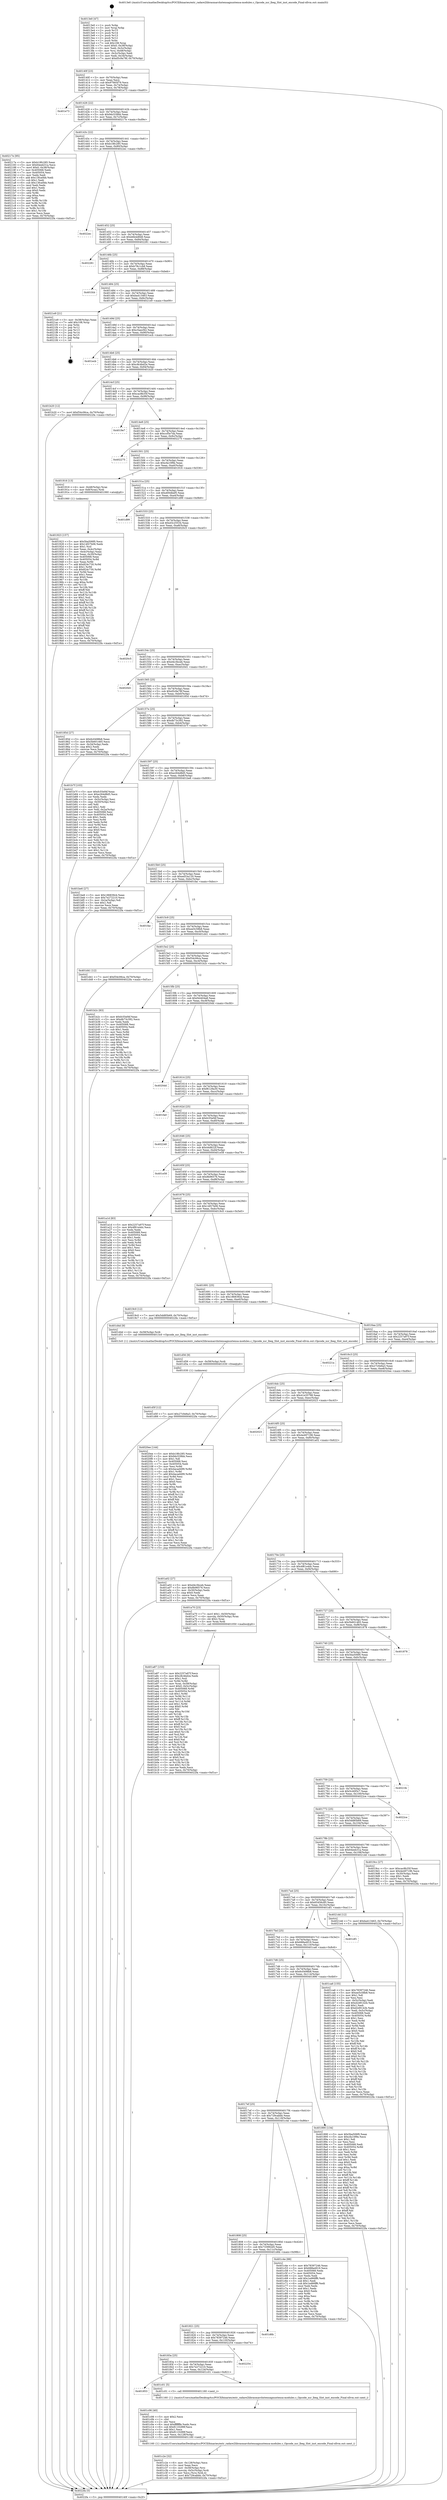 digraph "0x4013e0" {
  label = "0x4013e0 (/mnt/c/Users/mathe/Desktop/tcc/POCII/binaries/extr_radare2librasmarchxtensagnuxtensa-modules.c_Opcode_xsr_lbeg_Slot_inst_encode_Final-ollvm.out::main(0))"
  labelloc = "t"
  node[shape=record]

  Entry [label="",width=0.3,height=0.3,shape=circle,fillcolor=black,style=filled]
  "0x40140f" [label="{
     0x40140f [23]\l
     | [instrs]\l
     &nbsp;&nbsp;0x40140f \<+3\>: mov -0x70(%rbp),%eax\l
     &nbsp;&nbsp;0x401412 \<+2\>: mov %eax,%ecx\l
     &nbsp;&nbsp;0x401414 \<+6\>: sub $0x97665f79,%ecx\l
     &nbsp;&nbsp;0x40141a \<+3\>: mov %eax,-0x74(%rbp)\l
     &nbsp;&nbsp;0x40141d \<+3\>: mov %ecx,-0x78(%rbp)\l
     &nbsp;&nbsp;0x401420 \<+6\>: je 0000000000401e73 \<main+0xa93\>\l
  }"]
  "0x401e73" [label="{
     0x401e73\l
  }", style=dashed]
  "0x401426" [label="{
     0x401426 [22]\l
     | [instrs]\l
     &nbsp;&nbsp;0x401426 \<+5\>: jmp 000000000040142b \<main+0x4b\>\l
     &nbsp;&nbsp;0x40142b \<+3\>: mov -0x74(%rbp),%eax\l
     &nbsp;&nbsp;0x40142e \<+5\>: sub $0x9dc539bb,%eax\l
     &nbsp;&nbsp;0x401433 \<+3\>: mov %eax,-0x7c(%rbp)\l
     &nbsp;&nbsp;0x401436 \<+6\>: je 000000000040217e \<main+0xd9e\>\l
  }"]
  Exit [label="",width=0.3,height=0.3,shape=circle,fillcolor=black,style=filled,peripheries=2]
  "0x40217e" [label="{
     0x40217e [95]\l
     | [instrs]\l
     &nbsp;&nbsp;0x40217e \<+5\>: mov $0xb18fc285,%eax\l
     &nbsp;&nbsp;0x402183 \<+5\>: mov $0x64eeb31a,%ecx\l
     &nbsp;&nbsp;0x402188 \<+7\>: movl $0x0,-0x38(%rbp)\l
     &nbsp;&nbsp;0x40218f \<+7\>: mov 0x405068,%edx\l
     &nbsp;&nbsp;0x402196 \<+7\>: mov 0x405054,%esi\l
     &nbsp;&nbsp;0x40219d \<+2\>: mov %edx,%edi\l
     &nbsp;&nbsp;0x40219f \<+6\>: add $0x13fca0bb,%edi\l
     &nbsp;&nbsp;0x4021a5 \<+3\>: sub $0x1,%edi\l
     &nbsp;&nbsp;0x4021a8 \<+6\>: sub $0x13fca0bb,%edi\l
     &nbsp;&nbsp;0x4021ae \<+3\>: imul %edi,%edx\l
     &nbsp;&nbsp;0x4021b1 \<+3\>: and $0x1,%edx\l
     &nbsp;&nbsp;0x4021b4 \<+3\>: cmp $0x0,%edx\l
     &nbsp;&nbsp;0x4021b7 \<+4\>: sete %r8b\l
     &nbsp;&nbsp;0x4021bb \<+3\>: cmp $0xa,%esi\l
     &nbsp;&nbsp;0x4021be \<+4\>: setl %r9b\l
     &nbsp;&nbsp;0x4021c2 \<+3\>: mov %r8b,%r10b\l
     &nbsp;&nbsp;0x4021c5 \<+3\>: and %r9b,%r10b\l
     &nbsp;&nbsp;0x4021c8 \<+3\>: xor %r9b,%r8b\l
     &nbsp;&nbsp;0x4021cb \<+3\>: or %r8b,%r10b\l
     &nbsp;&nbsp;0x4021ce \<+4\>: test $0x1,%r10b\l
     &nbsp;&nbsp;0x4021d2 \<+3\>: cmovne %ecx,%eax\l
     &nbsp;&nbsp;0x4021d5 \<+3\>: mov %eax,-0x70(%rbp)\l
     &nbsp;&nbsp;0x4021d8 \<+5\>: jmp 00000000004022fa \<main+0xf1a\>\l
  }"]
  "0x40143c" [label="{
     0x40143c [22]\l
     | [instrs]\l
     &nbsp;&nbsp;0x40143c \<+5\>: jmp 0000000000401441 \<main+0x61\>\l
     &nbsp;&nbsp;0x401441 \<+3\>: mov -0x74(%rbp),%eax\l
     &nbsp;&nbsp;0x401444 \<+5\>: sub $0xb18fc285,%eax\l
     &nbsp;&nbsp;0x401449 \<+3\>: mov %eax,-0x80(%rbp)\l
     &nbsp;&nbsp;0x40144c \<+6\>: je 00000000004022ec \<main+0xf0c\>\l
  }"]
  "0x401d5f" [label="{
     0x401d5f [12]\l
     | [instrs]\l
     &nbsp;&nbsp;0x401d5f \<+7\>: movl $0x27c0e6a3,-0x70(%rbp)\l
     &nbsp;&nbsp;0x401d66 \<+5\>: jmp 00000000004022fa \<main+0xf1a\>\l
  }"]
  "0x4022ec" [label="{
     0x4022ec\l
  }", style=dashed]
  "0x401452" [label="{
     0x401452 [25]\l
     | [instrs]\l
     &nbsp;&nbsp;0x401452 \<+5\>: jmp 0000000000401457 \<main+0x77\>\l
     &nbsp;&nbsp;0x401457 \<+3\>: mov -0x74(%rbp),%eax\l
     &nbsp;&nbsp;0x40145a \<+5\>: sub $0xb6b4d848,%eax\l
     &nbsp;&nbsp;0x40145f \<+6\>: mov %eax,-0x84(%rbp)\l
     &nbsp;&nbsp;0x401465 \<+6\>: je 0000000000402281 \<main+0xea1\>\l
  }"]
  "0x401d56" [label="{
     0x401d56 [9]\l
     | [instrs]\l
     &nbsp;&nbsp;0x401d56 \<+4\>: mov -0x58(%rbp),%rdi\l
     &nbsp;&nbsp;0x401d5a \<+5\>: call 0000000000401030 \<free@plt\>\l
     | [calls]\l
     &nbsp;&nbsp;0x401030 \{1\} (unknown)\l
  }"]
  "0x402281" [label="{
     0x402281\l
  }", style=dashed]
  "0x40146b" [label="{
     0x40146b [25]\l
     | [instrs]\l
     &nbsp;&nbsp;0x40146b \<+5\>: jmp 0000000000401470 \<main+0x90\>\l
     &nbsp;&nbsp;0x401470 \<+3\>: mov -0x74(%rbp),%eax\l
     &nbsp;&nbsp;0x401473 \<+5\>: sub $0xb78c1cb8,%eax\l
     &nbsp;&nbsp;0x401478 \<+6\>: mov %eax,-0x88(%rbp)\l
     &nbsp;&nbsp;0x40147e \<+6\>: je 0000000000401fcb \<main+0xbeb\>\l
  }"]
  "0x401c2e" [label="{
     0x401c2e [32]\l
     | [instrs]\l
     &nbsp;&nbsp;0x401c2e \<+6\>: mov -0x128(%rbp),%ecx\l
     &nbsp;&nbsp;0x401c34 \<+3\>: imul %eax,%ecx\l
     &nbsp;&nbsp;0x401c37 \<+4\>: mov -0x58(%rbp),%rsi\l
     &nbsp;&nbsp;0x401c3b \<+4\>: movslq -0x5c(%rbp),%rdi\l
     &nbsp;&nbsp;0x401c3f \<+3\>: mov %ecx,(%rsi,%rdi,4)\l
     &nbsp;&nbsp;0x401c42 \<+7\>: movl $0x729cabbb,-0x70(%rbp)\l
     &nbsp;&nbsp;0x401c49 \<+5\>: jmp 00000000004022fa \<main+0xf1a\>\l
  }"]
  "0x401fcb" [label="{
     0x401fcb\l
  }", style=dashed]
  "0x401484" [label="{
     0x401484 [25]\l
     | [instrs]\l
     &nbsp;&nbsp;0x401484 \<+5\>: jmp 0000000000401489 \<main+0xa9\>\l
     &nbsp;&nbsp;0x401489 \<+3\>: mov -0x74(%rbp),%eax\l
     &nbsp;&nbsp;0x40148c \<+5\>: sub $0xba413463,%eax\l
     &nbsp;&nbsp;0x401491 \<+6\>: mov %eax,-0x8c(%rbp)\l
     &nbsp;&nbsp;0x401497 \<+6\>: je 00000000004021e9 \<main+0xe09\>\l
  }"]
  "0x401c06" [label="{
     0x401c06 [40]\l
     | [instrs]\l
     &nbsp;&nbsp;0x401c06 \<+5\>: mov $0x2,%ecx\l
     &nbsp;&nbsp;0x401c0b \<+1\>: cltd\l
     &nbsp;&nbsp;0x401c0c \<+2\>: idiv %ecx\l
     &nbsp;&nbsp;0x401c0e \<+6\>: imul $0xfffffffe,%edx,%ecx\l
     &nbsp;&nbsp;0x401c14 \<+6\>: sub $0x8110289f,%ecx\l
     &nbsp;&nbsp;0x401c1a \<+3\>: add $0x1,%ecx\l
     &nbsp;&nbsp;0x401c1d \<+6\>: add $0x8110289f,%ecx\l
     &nbsp;&nbsp;0x401c23 \<+6\>: mov %ecx,-0x128(%rbp)\l
     &nbsp;&nbsp;0x401c29 \<+5\>: call 0000000000401160 \<next_i\>\l
     | [calls]\l
     &nbsp;&nbsp;0x401160 \{1\} (/mnt/c/Users/mathe/Desktop/tcc/POCII/binaries/extr_radare2librasmarchxtensagnuxtensa-modules.c_Opcode_xsr_lbeg_Slot_inst_encode_Final-ollvm.out::next_i)\l
  }"]
  "0x4021e9" [label="{
     0x4021e9 [21]\l
     | [instrs]\l
     &nbsp;&nbsp;0x4021e9 \<+3\>: mov -0x38(%rbp),%eax\l
     &nbsp;&nbsp;0x4021ec \<+7\>: add $0x108,%rsp\l
     &nbsp;&nbsp;0x4021f3 \<+1\>: pop %rbx\l
     &nbsp;&nbsp;0x4021f4 \<+2\>: pop %r12\l
     &nbsp;&nbsp;0x4021f6 \<+2\>: pop %r13\l
     &nbsp;&nbsp;0x4021f8 \<+2\>: pop %r14\l
     &nbsp;&nbsp;0x4021fa \<+2\>: pop %r15\l
     &nbsp;&nbsp;0x4021fc \<+1\>: pop %rbp\l
     &nbsp;&nbsp;0x4021fd \<+1\>: ret\l
  }"]
  "0x40149d" [label="{
     0x40149d [25]\l
     | [instrs]\l
     &nbsp;&nbsp;0x40149d \<+5\>: jmp 00000000004014a2 \<main+0xc2\>\l
     &nbsp;&nbsp;0x4014a2 \<+3\>: mov -0x74(%rbp),%eax\l
     &nbsp;&nbsp;0x4014a5 \<+5\>: sub $0xc5aecf42,%eax\l
     &nbsp;&nbsp;0x4014aa \<+6\>: mov %eax,-0x90(%rbp)\l
     &nbsp;&nbsp;0x4014b0 \<+6\>: je 0000000000401ecb \<main+0xaeb\>\l
  }"]
  "0x401853" [label="{
     0x401853\l
  }", style=dashed]
  "0x401ecb" [label="{
     0x401ecb\l
  }", style=dashed]
  "0x4014b6" [label="{
     0x4014b6 [25]\l
     | [instrs]\l
     &nbsp;&nbsp;0x4014b6 \<+5\>: jmp 00000000004014bb \<main+0xdb\>\l
     &nbsp;&nbsp;0x4014bb \<+3\>: mov -0x74(%rbp),%eax\l
     &nbsp;&nbsp;0x4014be \<+5\>: sub $0xc8c4bd2e,%eax\l
     &nbsp;&nbsp;0x4014c3 \<+6\>: mov %eax,-0x94(%rbp)\l
     &nbsp;&nbsp;0x4014c9 \<+6\>: je 0000000000401b20 \<main+0x740\>\l
  }"]
  "0x401c01" [label="{
     0x401c01 [5]\l
     | [instrs]\l
     &nbsp;&nbsp;0x401c01 \<+5\>: call 0000000000401160 \<next_i\>\l
     | [calls]\l
     &nbsp;&nbsp;0x401160 \{1\} (/mnt/c/Users/mathe/Desktop/tcc/POCII/binaries/extr_radare2librasmarchxtensagnuxtensa-modules.c_Opcode_xsr_lbeg_Slot_inst_encode_Final-ollvm.out::next_i)\l
  }"]
  "0x401b20" [label="{
     0x401b20 [12]\l
     | [instrs]\l
     &nbsp;&nbsp;0x401b20 \<+7\>: movl $0xf34c06ca,-0x70(%rbp)\l
     &nbsp;&nbsp;0x401b27 \<+5\>: jmp 00000000004022fa \<main+0xf1a\>\l
  }"]
  "0x4014cf" [label="{
     0x4014cf [25]\l
     | [instrs]\l
     &nbsp;&nbsp;0x4014cf \<+5\>: jmp 00000000004014d4 \<main+0xf4\>\l
     &nbsp;&nbsp;0x4014d4 \<+3\>: mov -0x74(%rbp),%eax\l
     &nbsp;&nbsp;0x4014d7 \<+5\>: sub $0xcac8b35f,%eax\l
     &nbsp;&nbsp;0x4014dc \<+6\>: mov %eax,-0x98(%rbp)\l
     &nbsp;&nbsp;0x4014e2 \<+6\>: je 00000000004019e7 \<main+0x607\>\l
  }"]
  "0x40183a" [label="{
     0x40183a [25]\l
     | [instrs]\l
     &nbsp;&nbsp;0x40183a \<+5\>: jmp 000000000040183f \<main+0x45f\>\l
     &nbsp;&nbsp;0x40183f \<+3\>: mov -0x74(%rbp),%eax\l
     &nbsp;&nbsp;0x401842 \<+5\>: sub $0x7e272210,%eax\l
     &nbsp;&nbsp;0x401847 \<+6\>: mov %eax,-0x124(%rbp)\l
     &nbsp;&nbsp;0x40184d \<+6\>: je 0000000000401c01 \<main+0x821\>\l
  }"]
  "0x4019e7" [label="{
     0x4019e7\l
  }", style=dashed]
  "0x4014e8" [label="{
     0x4014e8 [25]\l
     | [instrs]\l
     &nbsp;&nbsp;0x4014e8 \<+5\>: jmp 00000000004014ed \<main+0x10d\>\l
     &nbsp;&nbsp;0x4014ed \<+3\>: mov -0x74(%rbp),%eax\l
     &nbsp;&nbsp;0x4014f0 \<+5\>: sub $0xccf5e7da,%eax\l
     &nbsp;&nbsp;0x4014f5 \<+6\>: mov %eax,-0x9c(%rbp)\l
     &nbsp;&nbsp;0x4014fb \<+6\>: je 0000000000402275 \<main+0xe95\>\l
  }"]
  "0x402254" [label="{
     0x402254\l
  }", style=dashed]
  "0x402275" [label="{
     0x402275\l
  }", style=dashed]
  "0x401501" [label="{
     0x401501 [25]\l
     | [instrs]\l
     &nbsp;&nbsp;0x401501 \<+5\>: jmp 0000000000401506 \<main+0x126\>\l
     &nbsp;&nbsp;0x401506 \<+3\>: mov -0x74(%rbp),%eax\l
     &nbsp;&nbsp;0x401509 \<+5\>: sub $0xcfa10f9e,%eax\l
     &nbsp;&nbsp;0x40150e \<+6\>: mov %eax,-0xa0(%rbp)\l
     &nbsp;&nbsp;0x401514 \<+6\>: je 0000000000401916 \<main+0x536\>\l
  }"]
  "0x401821" [label="{
     0x401821 [25]\l
     | [instrs]\l
     &nbsp;&nbsp;0x401821 \<+5\>: jmp 0000000000401826 \<main+0x446\>\l
     &nbsp;&nbsp;0x401826 \<+3\>: mov -0x74(%rbp),%eax\l
     &nbsp;&nbsp;0x401829 \<+5\>: sub $0x78397246,%eax\l
     &nbsp;&nbsp;0x40182e \<+6\>: mov %eax,-0x120(%rbp)\l
     &nbsp;&nbsp;0x401834 \<+6\>: je 0000000000402254 \<main+0xe74\>\l
  }"]
  "0x401916" [label="{
     0x401916 [13]\l
     | [instrs]\l
     &nbsp;&nbsp;0x401916 \<+4\>: mov -0x48(%rbp),%rax\l
     &nbsp;&nbsp;0x40191a \<+4\>: mov 0x8(%rax),%rdi\l
     &nbsp;&nbsp;0x40191e \<+5\>: call 0000000000401060 \<atoi@plt\>\l
     | [calls]\l
     &nbsp;&nbsp;0x401060 \{1\} (unknown)\l
  }"]
  "0x40151a" [label="{
     0x40151a [25]\l
     | [instrs]\l
     &nbsp;&nbsp;0x40151a \<+5\>: jmp 000000000040151f \<main+0x13f\>\l
     &nbsp;&nbsp;0x40151f \<+3\>: mov -0x74(%rbp),%eax\l
     &nbsp;&nbsp;0x401522 \<+5\>: sub $0xd00dbef5,%eax\l
     &nbsp;&nbsp;0x401527 \<+6\>: mov %eax,-0xa4(%rbp)\l
     &nbsp;&nbsp;0x40152d \<+6\>: je 0000000000401d99 \<main+0x9b9\>\l
  }"]
  "0x401d6b" [label="{
     0x401d6b\l
  }", style=dashed]
  "0x401d99" [label="{
     0x401d99\l
  }", style=dashed]
  "0x401533" [label="{
     0x401533 [25]\l
     | [instrs]\l
     &nbsp;&nbsp;0x401533 \<+5\>: jmp 0000000000401538 \<main+0x158\>\l
     &nbsp;&nbsp;0x401538 \<+3\>: mov -0x74(%rbp),%eax\l
     &nbsp;&nbsp;0x40153b \<+5\>: sub $0xd3c25534,%eax\l
     &nbsp;&nbsp;0x401540 \<+6\>: mov %eax,-0xa8(%rbp)\l
     &nbsp;&nbsp;0x401546 \<+6\>: je 00000000004020c5 \<main+0xce5\>\l
  }"]
  "0x401808" [label="{
     0x401808 [25]\l
     | [instrs]\l
     &nbsp;&nbsp;0x401808 \<+5\>: jmp 000000000040180d \<main+0x42d\>\l
     &nbsp;&nbsp;0x40180d \<+3\>: mov -0x74(%rbp),%eax\l
     &nbsp;&nbsp;0x401810 \<+5\>: sub $0x733992d5,%eax\l
     &nbsp;&nbsp;0x401815 \<+6\>: mov %eax,-0x11c(%rbp)\l
     &nbsp;&nbsp;0x40181b \<+6\>: je 0000000000401d6b \<main+0x98b\>\l
  }"]
  "0x4020c5" [label="{
     0x4020c5\l
  }", style=dashed]
  "0x40154c" [label="{
     0x40154c [25]\l
     | [instrs]\l
     &nbsp;&nbsp;0x40154c \<+5\>: jmp 0000000000401551 \<main+0x171\>\l
     &nbsp;&nbsp;0x401551 \<+3\>: mov -0x74(%rbp),%eax\l
     &nbsp;&nbsp;0x401554 \<+5\>: sub $0xd4c3bceb,%eax\l
     &nbsp;&nbsp;0x401559 \<+6\>: mov %eax,-0xac(%rbp)\l
     &nbsp;&nbsp;0x40155f \<+6\>: je 00000000004020d1 \<main+0xcf1\>\l
  }"]
  "0x401c4e" [label="{
     0x401c4e [88]\l
     | [instrs]\l
     &nbsp;&nbsp;0x401c4e \<+5\>: mov $0x78397246,%eax\l
     &nbsp;&nbsp;0x401c53 \<+5\>: mov $0x688a4919,%ecx\l
     &nbsp;&nbsp;0x401c58 \<+7\>: mov 0x405068,%edx\l
     &nbsp;&nbsp;0x401c5f \<+7\>: mov 0x405054,%esi\l
     &nbsp;&nbsp;0x401c66 \<+2\>: mov %edx,%edi\l
     &nbsp;&nbsp;0x401c68 \<+6\>: add $0x1ed66ff6,%edi\l
     &nbsp;&nbsp;0x401c6e \<+3\>: sub $0x1,%edi\l
     &nbsp;&nbsp;0x401c71 \<+6\>: sub $0x1ed66ff6,%edi\l
     &nbsp;&nbsp;0x401c77 \<+3\>: imul %edi,%edx\l
     &nbsp;&nbsp;0x401c7a \<+3\>: and $0x1,%edx\l
     &nbsp;&nbsp;0x401c7d \<+3\>: cmp $0x0,%edx\l
     &nbsp;&nbsp;0x401c80 \<+4\>: sete %r8b\l
     &nbsp;&nbsp;0x401c84 \<+3\>: cmp $0xa,%esi\l
     &nbsp;&nbsp;0x401c87 \<+4\>: setl %r9b\l
     &nbsp;&nbsp;0x401c8b \<+3\>: mov %r8b,%r10b\l
     &nbsp;&nbsp;0x401c8e \<+3\>: and %r9b,%r10b\l
     &nbsp;&nbsp;0x401c91 \<+3\>: xor %r9b,%r8b\l
     &nbsp;&nbsp;0x401c94 \<+3\>: or %r8b,%r10b\l
     &nbsp;&nbsp;0x401c97 \<+4\>: test $0x1,%r10b\l
     &nbsp;&nbsp;0x401c9b \<+3\>: cmovne %ecx,%eax\l
     &nbsp;&nbsp;0x401c9e \<+3\>: mov %eax,-0x70(%rbp)\l
     &nbsp;&nbsp;0x401ca1 \<+5\>: jmp 00000000004022fa \<main+0xf1a\>\l
  }"]
  "0x4020d1" [label="{
     0x4020d1\l
  }", style=dashed]
  "0x401565" [label="{
     0x401565 [25]\l
     | [instrs]\l
     &nbsp;&nbsp;0x401565 \<+5\>: jmp 000000000040156a \<main+0x18a\>\l
     &nbsp;&nbsp;0x40156a \<+3\>: mov -0x74(%rbp),%eax\l
     &nbsp;&nbsp;0x40156d \<+5\>: sub $0xd5c9a78f,%eax\l
     &nbsp;&nbsp;0x401572 \<+6\>: mov %eax,-0xb0(%rbp)\l
     &nbsp;&nbsp;0x401578 \<+6\>: je 000000000040185d \<main+0x47d\>\l
  }"]
  "0x401a87" [label="{
     0x401a87 [153]\l
     | [instrs]\l
     &nbsp;&nbsp;0x401a87 \<+5\>: mov $0x2257a97f,%ecx\l
     &nbsp;&nbsp;0x401a8c \<+5\>: mov $0xc8c4bd2e,%edx\l
     &nbsp;&nbsp;0x401a91 \<+3\>: mov $0x1,%sil\l
     &nbsp;&nbsp;0x401a94 \<+3\>: xor %r8d,%r8d\l
     &nbsp;&nbsp;0x401a97 \<+4\>: mov %rax,-0x58(%rbp)\l
     &nbsp;&nbsp;0x401a9b \<+7\>: movl $0x0,-0x5c(%rbp)\l
     &nbsp;&nbsp;0x401aa2 \<+8\>: mov 0x405068,%r9d\l
     &nbsp;&nbsp;0x401aaa \<+8\>: mov 0x405054,%r10d\l
     &nbsp;&nbsp;0x401ab2 \<+4\>: sub $0x1,%r8d\l
     &nbsp;&nbsp;0x401ab6 \<+3\>: mov %r9d,%r11d\l
     &nbsp;&nbsp;0x401ab9 \<+3\>: add %r8d,%r11d\l
     &nbsp;&nbsp;0x401abc \<+4\>: imul %r11d,%r9d\l
     &nbsp;&nbsp;0x401ac0 \<+4\>: and $0x1,%r9d\l
     &nbsp;&nbsp;0x401ac4 \<+4\>: cmp $0x0,%r9d\l
     &nbsp;&nbsp;0x401ac8 \<+3\>: sete %bl\l
     &nbsp;&nbsp;0x401acb \<+4\>: cmp $0xa,%r10d\l
     &nbsp;&nbsp;0x401acf \<+4\>: setl %r14b\l
     &nbsp;&nbsp;0x401ad3 \<+3\>: mov %bl,%r15b\l
     &nbsp;&nbsp;0x401ad6 \<+4\>: xor $0xff,%r15b\l
     &nbsp;&nbsp;0x401ada \<+3\>: mov %r14b,%r12b\l
     &nbsp;&nbsp;0x401add \<+4\>: xor $0xff,%r12b\l
     &nbsp;&nbsp;0x401ae1 \<+4\>: xor $0x0,%sil\l
     &nbsp;&nbsp;0x401ae5 \<+3\>: mov %r15b,%r13b\l
     &nbsp;&nbsp;0x401ae8 \<+4\>: and $0x0,%r13b\l
     &nbsp;&nbsp;0x401aec \<+3\>: and %sil,%bl\l
     &nbsp;&nbsp;0x401aef \<+3\>: mov %r12b,%al\l
     &nbsp;&nbsp;0x401af2 \<+2\>: and $0x0,%al\l
     &nbsp;&nbsp;0x401af4 \<+3\>: and %sil,%r14b\l
     &nbsp;&nbsp;0x401af7 \<+3\>: or %bl,%r13b\l
     &nbsp;&nbsp;0x401afa \<+3\>: or %r14b,%al\l
     &nbsp;&nbsp;0x401afd \<+3\>: xor %al,%r13b\l
     &nbsp;&nbsp;0x401b00 \<+3\>: or %r12b,%r15b\l
     &nbsp;&nbsp;0x401b03 \<+4\>: xor $0xff,%r15b\l
     &nbsp;&nbsp;0x401b07 \<+4\>: or $0x0,%sil\l
     &nbsp;&nbsp;0x401b0b \<+3\>: and %sil,%r15b\l
     &nbsp;&nbsp;0x401b0e \<+3\>: or %r15b,%r13b\l
     &nbsp;&nbsp;0x401b11 \<+4\>: test $0x1,%r13b\l
     &nbsp;&nbsp;0x401b15 \<+3\>: cmovne %edx,%ecx\l
     &nbsp;&nbsp;0x401b18 \<+3\>: mov %ecx,-0x70(%rbp)\l
     &nbsp;&nbsp;0x401b1b \<+5\>: jmp 00000000004022fa \<main+0xf1a\>\l
  }"]
  "0x40185d" [label="{
     0x40185d [27]\l
     | [instrs]\l
     &nbsp;&nbsp;0x40185d \<+5\>: mov $0x6c0498b8,%eax\l
     &nbsp;&nbsp;0x401862 \<+5\>: mov $0x5b601465,%ecx\l
     &nbsp;&nbsp;0x401867 \<+3\>: mov -0x34(%rbp),%edx\l
     &nbsp;&nbsp;0x40186a \<+3\>: cmp $0x2,%edx\l
     &nbsp;&nbsp;0x40186d \<+3\>: cmovne %ecx,%eax\l
     &nbsp;&nbsp;0x401870 \<+3\>: mov %eax,-0x70(%rbp)\l
     &nbsp;&nbsp;0x401873 \<+5\>: jmp 00000000004022fa \<main+0xf1a\>\l
  }"]
  "0x40157e" [label="{
     0x40157e [25]\l
     | [instrs]\l
     &nbsp;&nbsp;0x40157e \<+5\>: jmp 0000000000401583 \<main+0x1a3\>\l
     &nbsp;&nbsp;0x401583 \<+3\>: mov -0x74(%rbp),%eax\l
     &nbsp;&nbsp;0x401586 \<+5\>: sub $0xdb73c392,%eax\l
     &nbsp;&nbsp;0x40158b \<+6\>: mov %eax,-0xb4(%rbp)\l
     &nbsp;&nbsp;0x401591 \<+6\>: je 0000000000401b7f \<main+0x79f\>\l
  }"]
  "0x4022fa" [label="{
     0x4022fa [5]\l
     | [instrs]\l
     &nbsp;&nbsp;0x4022fa \<+5\>: jmp 000000000040140f \<main+0x2f\>\l
  }"]
  "0x4013e0" [label="{
     0x4013e0 [47]\l
     | [instrs]\l
     &nbsp;&nbsp;0x4013e0 \<+1\>: push %rbp\l
     &nbsp;&nbsp;0x4013e1 \<+3\>: mov %rsp,%rbp\l
     &nbsp;&nbsp;0x4013e4 \<+2\>: push %r15\l
     &nbsp;&nbsp;0x4013e6 \<+2\>: push %r14\l
     &nbsp;&nbsp;0x4013e8 \<+2\>: push %r13\l
     &nbsp;&nbsp;0x4013ea \<+2\>: push %r12\l
     &nbsp;&nbsp;0x4013ec \<+1\>: push %rbx\l
     &nbsp;&nbsp;0x4013ed \<+7\>: sub $0x108,%rsp\l
     &nbsp;&nbsp;0x4013f4 \<+7\>: movl $0x0,-0x38(%rbp)\l
     &nbsp;&nbsp;0x4013fb \<+3\>: mov %edi,-0x3c(%rbp)\l
     &nbsp;&nbsp;0x4013fe \<+4\>: mov %rsi,-0x48(%rbp)\l
     &nbsp;&nbsp;0x401402 \<+3\>: mov -0x3c(%rbp),%edi\l
     &nbsp;&nbsp;0x401405 \<+3\>: mov %edi,-0x34(%rbp)\l
     &nbsp;&nbsp;0x401408 \<+7\>: movl $0xd5c9a78f,-0x70(%rbp)\l
  }"]
  "0x401923" [label="{
     0x401923 [157]\l
     | [instrs]\l
     &nbsp;&nbsp;0x401923 \<+5\>: mov $0x5ba506f0,%ecx\l
     &nbsp;&nbsp;0x401928 \<+5\>: mov $0x14f27b06,%edx\l
     &nbsp;&nbsp;0x40192d \<+3\>: mov $0x1,%sil\l
     &nbsp;&nbsp;0x401930 \<+3\>: mov %eax,-0x4c(%rbp)\l
     &nbsp;&nbsp;0x401933 \<+3\>: mov -0x4c(%rbp),%eax\l
     &nbsp;&nbsp;0x401936 \<+3\>: mov %eax,-0x30(%rbp)\l
     &nbsp;&nbsp;0x401939 \<+7\>: mov 0x405068,%eax\l
     &nbsp;&nbsp;0x401940 \<+8\>: mov 0x405054,%r8d\l
     &nbsp;&nbsp;0x401948 \<+3\>: mov %eax,%r9d\l
     &nbsp;&nbsp;0x40194b \<+7\>: add $0x824c730,%r9d\l
     &nbsp;&nbsp;0x401952 \<+4\>: sub $0x1,%r9d\l
     &nbsp;&nbsp;0x401956 \<+7\>: sub $0x824c730,%r9d\l
     &nbsp;&nbsp;0x40195d \<+4\>: imul %r9d,%eax\l
     &nbsp;&nbsp;0x401961 \<+3\>: and $0x1,%eax\l
     &nbsp;&nbsp;0x401964 \<+3\>: cmp $0x0,%eax\l
     &nbsp;&nbsp;0x401967 \<+4\>: sete %r10b\l
     &nbsp;&nbsp;0x40196b \<+4\>: cmp $0xa,%r8d\l
     &nbsp;&nbsp;0x40196f \<+4\>: setl %r11b\l
     &nbsp;&nbsp;0x401973 \<+3\>: mov %r10b,%bl\l
     &nbsp;&nbsp;0x401976 \<+3\>: xor $0xff,%bl\l
     &nbsp;&nbsp;0x401979 \<+3\>: mov %r11b,%r14b\l
     &nbsp;&nbsp;0x40197c \<+4\>: xor $0xff,%r14b\l
     &nbsp;&nbsp;0x401980 \<+4\>: xor $0x1,%sil\l
     &nbsp;&nbsp;0x401984 \<+3\>: mov %bl,%r15b\l
     &nbsp;&nbsp;0x401987 \<+4\>: and $0xff,%r15b\l
     &nbsp;&nbsp;0x40198b \<+3\>: and %sil,%r10b\l
     &nbsp;&nbsp;0x40198e \<+3\>: mov %r14b,%r12b\l
     &nbsp;&nbsp;0x401991 \<+4\>: and $0xff,%r12b\l
     &nbsp;&nbsp;0x401995 \<+3\>: and %sil,%r11b\l
     &nbsp;&nbsp;0x401998 \<+3\>: or %r10b,%r15b\l
     &nbsp;&nbsp;0x40199b \<+3\>: or %r11b,%r12b\l
     &nbsp;&nbsp;0x40199e \<+3\>: xor %r12b,%r15b\l
     &nbsp;&nbsp;0x4019a1 \<+3\>: or %r14b,%bl\l
     &nbsp;&nbsp;0x4019a4 \<+3\>: xor $0xff,%bl\l
     &nbsp;&nbsp;0x4019a7 \<+4\>: or $0x1,%sil\l
     &nbsp;&nbsp;0x4019ab \<+3\>: and %sil,%bl\l
     &nbsp;&nbsp;0x4019ae \<+3\>: or %bl,%r15b\l
     &nbsp;&nbsp;0x4019b1 \<+4\>: test $0x1,%r15b\l
     &nbsp;&nbsp;0x4019b5 \<+3\>: cmovne %edx,%ecx\l
     &nbsp;&nbsp;0x4019b8 \<+3\>: mov %ecx,-0x70(%rbp)\l
     &nbsp;&nbsp;0x4019bb \<+5\>: jmp 00000000004022fa \<main+0xf1a\>\l
  }"]
  "0x401b7f" [label="{
     0x401b7f [103]\l
     | [instrs]\l
     &nbsp;&nbsp;0x401b7f \<+5\>: mov $0xfc55ef4f,%eax\l
     &nbsp;&nbsp;0x401b84 \<+5\>: mov $0xe264d8d5,%ecx\l
     &nbsp;&nbsp;0x401b89 \<+2\>: xor %edx,%edx\l
     &nbsp;&nbsp;0x401b8b \<+3\>: mov -0x5c(%rbp),%esi\l
     &nbsp;&nbsp;0x401b8e \<+3\>: cmp -0x50(%rbp),%esi\l
     &nbsp;&nbsp;0x401b91 \<+4\>: setl %dil\l
     &nbsp;&nbsp;0x401b95 \<+4\>: and $0x1,%dil\l
     &nbsp;&nbsp;0x401b99 \<+4\>: mov %dil,-0x2a(%rbp)\l
     &nbsp;&nbsp;0x401b9d \<+7\>: mov 0x405068,%esi\l
     &nbsp;&nbsp;0x401ba4 \<+8\>: mov 0x405054,%r8d\l
     &nbsp;&nbsp;0x401bac \<+3\>: sub $0x1,%edx\l
     &nbsp;&nbsp;0x401baf \<+3\>: mov %esi,%r9d\l
     &nbsp;&nbsp;0x401bb2 \<+3\>: add %edx,%r9d\l
     &nbsp;&nbsp;0x401bb5 \<+4\>: imul %r9d,%esi\l
     &nbsp;&nbsp;0x401bb9 \<+3\>: and $0x1,%esi\l
     &nbsp;&nbsp;0x401bbc \<+3\>: cmp $0x0,%esi\l
     &nbsp;&nbsp;0x401bbf \<+4\>: sete %dil\l
     &nbsp;&nbsp;0x401bc3 \<+4\>: cmp $0xa,%r8d\l
     &nbsp;&nbsp;0x401bc7 \<+4\>: setl %r10b\l
     &nbsp;&nbsp;0x401bcb \<+3\>: mov %dil,%r11b\l
     &nbsp;&nbsp;0x401bce \<+3\>: and %r10b,%r11b\l
     &nbsp;&nbsp;0x401bd1 \<+3\>: xor %r10b,%dil\l
     &nbsp;&nbsp;0x401bd4 \<+3\>: or %dil,%r11b\l
     &nbsp;&nbsp;0x401bd7 \<+4\>: test $0x1,%r11b\l
     &nbsp;&nbsp;0x401bdb \<+3\>: cmovne %ecx,%eax\l
     &nbsp;&nbsp;0x401bde \<+3\>: mov %eax,-0x70(%rbp)\l
     &nbsp;&nbsp;0x401be1 \<+5\>: jmp 00000000004022fa \<main+0xf1a\>\l
  }"]
  "0x401597" [label="{
     0x401597 [25]\l
     | [instrs]\l
     &nbsp;&nbsp;0x401597 \<+5\>: jmp 000000000040159c \<main+0x1bc\>\l
     &nbsp;&nbsp;0x40159c \<+3\>: mov -0x74(%rbp),%eax\l
     &nbsp;&nbsp;0x40159f \<+5\>: sub $0xe264d8d5,%eax\l
     &nbsp;&nbsp;0x4015a4 \<+6\>: mov %eax,-0xb8(%rbp)\l
     &nbsp;&nbsp;0x4015aa \<+6\>: je 0000000000401be6 \<main+0x806\>\l
  }"]
  "0x4017ef" [label="{
     0x4017ef [25]\l
     | [instrs]\l
     &nbsp;&nbsp;0x4017ef \<+5\>: jmp 00000000004017f4 \<main+0x414\>\l
     &nbsp;&nbsp;0x4017f4 \<+3\>: mov -0x74(%rbp),%eax\l
     &nbsp;&nbsp;0x4017f7 \<+5\>: sub $0x729cabbb,%eax\l
     &nbsp;&nbsp;0x4017fc \<+6\>: mov %eax,-0x118(%rbp)\l
     &nbsp;&nbsp;0x401802 \<+6\>: je 0000000000401c4e \<main+0x86e\>\l
  }"]
  "0x401be6" [label="{
     0x401be6 [27]\l
     | [instrs]\l
     &nbsp;&nbsp;0x401be6 \<+5\>: mov $0x186839cb,%eax\l
     &nbsp;&nbsp;0x401beb \<+5\>: mov $0x7e272210,%ecx\l
     &nbsp;&nbsp;0x401bf0 \<+3\>: mov -0x2a(%rbp),%dl\l
     &nbsp;&nbsp;0x401bf3 \<+3\>: test $0x1,%dl\l
     &nbsp;&nbsp;0x401bf6 \<+3\>: cmovne %ecx,%eax\l
     &nbsp;&nbsp;0x401bf9 \<+3\>: mov %eax,-0x70(%rbp)\l
     &nbsp;&nbsp;0x401bfc \<+5\>: jmp 00000000004022fa \<main+0xf1a\>\l
  }"]
  "0x4015b0" [label="{
     0x4015b0 [25]\l
     | [instrs]\l
     &nbsp;&nbsp;0x4015b0 \<+5\>: jmp 00000000004015b5 \<main+0x1d5\>\l
     &nbsp;&nbsp;0x4015b5 \<+3\>: mov -0x74(%rbp),%eax\l
     &nbsp;&nbsp;0x4015b8 \<+5\>: sub $0xed53a120,%eax\l
     &nbsp;&nbsp;0x4015bd \<+6\>: mov %eax,-0xbc(%rbp)\l
     &nbsp;&nbsp;0x4015c3 \<+6\>: je 0000000000401fac \<main+0xbcc\>\l
  }"]
  "0x401890" [label="{
     0x401890 [134]\l
     | [instrs]\l
     &nbsp;&nbsp;0x401890 \<+5\>: mov $0x5ba506f0,%eax\l
     &nbsp;&nbsp;0x401895 \<+5\>: mov $0xcfa10f9e,%ecx\l
     &nbsp;&nbsp;0x40189a \<+2\>: mov $0x1,%dl\l
     &nbsp;&nbsp;0x40189c \<+2\>: xor %esi,%esi\l
     &nbsp;&nbsp;0x40189e \<+7\>: mov 0x405068,%edi\l
     &nbsp;&nbsp;0x4018a5 \<+8\>: mov 0x405054,%r8d\l
     &nbsp;&nbsp;0x4018ad \<+3\>: sub $0x1,%esi\l
     &nbsp;&nbsp;0x4018b0 \<+3\>: mov %edi,%r9d\l
     &nbsp;&nbsp;0x4018b3 \<+3\>: add %esi,%r9d\l
     &nbsp;&nbsp;0x4018b6 \<+4\>: imul %r9d,%edi\l
     &nbsp;&nbsp;0x4018ba \<+3\>: and $0x1,%edi\l
     &nbsp;&nbsp;0x4018bd \<+3\>: cmp $0x0,%edi\l
     &nbsp;&nbsp;0x4018c0 \<+4\>: sete %r10b\l
     &nbsp;&nbsp;0x4018c4 \<+4\>: cmp $0xa,%r8d\l
     &nbsp;&nbsp;0x4018c8 \<+4\>: setl %r11b\l
     &nbsp;&nbsp;0x4018cc \<+3\>: mov %r10b,%bl\l
     &nbsp;&nbsp;0x4018cf \<+3\>: xor $0xff,%bl\l
     &nbsp;&nbsp;0x4018d2 \<+3\>: mov %r11b,%r14b\l
     &nbsp;&nbsp;0x4018d5 \<+4\>: xor $0xff,%r14b\l
     &nbsp;&nbsp;0x4018d9 \<+3\>: xor $0x1,%dl\l
     &nbsp;&nbsp;0x4018dc \<+3\>: mov %bl,%r15b\l
     &nbsp;&nbsp;0x4018df \<+4\>: and $0xff,%r15b\l
     &nbsp;&nbsp;0x4018e3 \<+3\>: and %dl,%r10b\l
     &nbsp;&nbsp;0x4018e6 \<+3\>: mov %r14b,%r12b\l
     &nbsp;&nbsp;0x4018e9 \<+4\>: and $0xff,%r12b\l
     &nbsp;&nbsp;0x4018ed \<+3\>: and %dl,%r11b\l
     &nbsp;&nbsp;0x4018f0 \<+3\>: or %r10b,%r15b\l
     &nbsp;&nbsp;0x4018f3 \<+3\>: or %r11b,%r12b\l
     &nbsp;&nbsp;0x4018f6 \<+3\>: xor %r12b,%r15b\l
     &nbsp;&nbsp;0x4018f9 \<+3\>: or %r14b,%bl\l
     &nbsp;&nbsp;0x4018fc \<+3\>: xor $0xff,%bl\l
     &nbsp;&nbsp;0x4018ff \<+3\>: or $0x1,%dl\l
     &nbsp;&nbsp;0x401902 \<+2\>: and %dl,%bl\l
     &nbsp;&nbsp;0x401904 \<+3\>: or %bl,%r15b\l
     &nbsp;&nbsp;0x401907 \<+4\>: test $0x1,%r15b\l
     &nbsp;&nbsp;0x40190b \<+3\>: cmovne %ecx,%eax\l
     &nbsp;&nbsp;0x40190e \<+3\>: mov %eax,-0x70(%rbp)\l
     &nbsp;&nbsp;0x401911 \<+5\>: jmp 00000000004022fa \<main+0xf1a\>\l
  }"]
  "0x401fac" [label="{
     0x401fac\l
  }", style=dashed]
  "0x4015c9" [label="{
     0x4015c9 [25]\l
     | [instrs]\l
     &nbsp;&nbsp;0x4015c9 \<+5\>: jmp 00000000004015ce \<main+0x1ee\>\l
     &nbsp;&nbsp;0x4015ce \<+3\>: mov -0x74(%rbp),%eax\l
     &nbsp;&nbsp;0x4015d1 \<+5\>: sub $0xee5c58b8,%eax\l
     &nbsp;&nbsp;0x4015d6 \<+6\>: mov %eax,-0xc0(%rbp)\l
     &nbsp;&nbsp;0x4015dc \<+6\>: je 0000000000401d41 \<main+0x961\>\l
  }"]
  "0x4017d6" [label="{
     0x4017d6 [25]\l
     | [instrs]\l
     &nbsp;&nbsp;0x4017d6 \<+5\>: jmp 00000000004017db \<main+0x3fb\>\l
     &nbsp;&nbsp;0x4017db \<+3\>: mov -0x74(%rbp),%eax\l
     &nbsp;&nbsp;0x4017de \<+5\>: sub $0x6c0498b8,%eax\l
     &nbsp;&nbsp;0x4017e3 \<+6\>: mov %eax,-0x114(%rbp)\l
     &nbsp;&nbsp;0x4017e9 \<+6\>: je 0000000000401890 \<main+0x4b0\>\l
  }"]
  "0x401d41" [label="{
     0x401d41 [12]\l
     | [instrs]\l
     &nbsp;&nbsp;0x401d41 \<+7\>: movl $0xf34c06ca,-0x70(%rbp)\l
     &nbsp;&nbsp;0x401d48 \<+5\>: jmp 00000000004022fa \<main+0xf1a\>\l
  }"]
  "0x4015e2" [label="{
     0x4015e2 [25]\l
     | [instrs]\l
     &nbsp;&nbsp;0x4015e2 \<+5\>: jmp 00000000004015e7 \<main+0x207\>\l
     &nbsp;&nbsp;0x4015e7 \<+3\>: mov -0x74(%rbp),%eax\l
     &nbsp;&nbsp;0x4015ea \<+5\>: sub $0xf34c06ca,%eax\l
     &nbsp;&nbsp;0x4015ef \<+6\>: mov %eax,-0xc4(%rbp)\l
     &nbsp;&nbsp;0x4015f5 \<+6\>: je 0000000000401b2c \<main+0x74c\>\l
  }"]
  "0x401ca6" [label="{
     0x401ca6 [155]\l
     | [instrs]\l
     &nbsp;&nbsp;0x401ca6 \<+5\>: mov $0x78397246,%eax\l
     &nbsp;&nbsp;0x401cab \<+5\>: mov $0xee5c58b8,%ecx\l
     &nbsp;&nbsp;0x401cb0 \<+2\>: mov $0x1,%dl\l
     &nbsp;&nbsp;0x401cb2 \<+2\>: xor %esi,%esi\l
     &nbsp;&nbsp;0x401cb4 \<+3\>: mov -0x5c(%rbp),%edi\l
     &nbsp;&nbsp;0x401cb7 \<+6\>: add $0xd2d9142b,%edi\l
     &nbsp;&nbsp;0x401cbd \<+3\>: add $0x1,%edi\l
     &nbsp;&nbsp;0x401cc0 \<+6\>: sub $0xd2d9142b,%edi\l
     &nbsp;&nbsp;0x401cc6 \<+3\>: mov %edi,-0x5c(%rbp)\l
     &nbsp;&nbsp;0x401cc9 \<+7\>: mov 0x405068,%edi\l
     &nbsp;&nbsp;0x401cd0 \<+8\>: mov 0x405054,%r8d\l
     &nbsp;&nbsp;0x401cd8 \<+3\>: sub $0x1,%esi\l
     &nbsp;&nbsp;0x401cdb \<+3\>: mov %edi,%r9d\l
     &nbsp;&nbsp;0x401cde \<+3\>: add %esi,%r9d\l
     &nbsp;&nbsp;0x401ce1 \<+4\>: imul %r9d,%edi\l
     &nbsp;&nbsp;0x401ce5 \<+3\>: and $0x1,%edi\l
     &nbsp;&nbsp;0x401ce8 \<+3\>: cmp $0x0,%edi\l
     &nbsp;&nbsp;0x401ceb \<+4\>: sete %r10b\l
     &nbsp;&nbsp;0x401cef \<+4\>: cmp $0xa,%r8d\l
     &nbsp;&nbsp;0x401cf3 \<+4\>: setl %r11b\l
     &nbsp;&nbsp;0x401cf7 \<+3\>: mov %r10b,%bl\l
     &nbsp;&nbsp;0x401cfa \<+3\>: xor $0xff,%bl\l
     &nbsp;&nbsp;0x401cfd \<+3\>: mov %r11b,%r14b\l
     &nbsp;&nbsp;0x401d00 \<+4\>: xor $0xff,%r14b\l
     &nbsp;&nbsp;0x401d04 \<+3\>: xor $0x0,%dl\l
     &nbsp;&nbsp;0x401d07 \<+3\>: mov %bl,%r15b\l
     &nbsp;&nbsp;0x401d0a \<+4\>: and $0x0,%r15b\l
     &nbsp;&nbsp;0x401d0e \<+3\>: and %dl,%r10b\l
     &nbsp;&nbsp;0x401d11 \<+3\>: mov %r14b,%r12b\l
     &nbsp;&nbsp;0x401d14 \<+4\>: and $0x0,%r12b\l
     &nbsp;&nbsp;0x401d18 \<+3\>: and %dl,%r11b\l
     &nbsp;&nbsp;0x401d1b \<+3\>: or %r10b,%r15b\l
     &nbsp;&nbsp;0x401d1e \<+3\>: or %r11b,%r12b\l
     &nbsp;&nbsp;0x401d21 \<+3\>: xor %r12b,%r15b\l
     &nbsp;&nbsp;0x401d24 \<+3\>: or %r14b,%bl\l
     &nbsp;&nbsp;0x401d27 \<+3\>: xor $0xff,%bl\l
     &nbsp;&nbsp;0x401d2a \<+3\>: or $0x0,%dl\l
     &nbsp;&nbsp;0x401d2d \<+2\>: and %dl,%bl\l
     &nbsp;&nbsp;0x401d2f \<+3\>: or %bl,%r15b\l
     &nbsp;&nbsp;0x401d32 \<+4\>: test $0x1,%r15b\l
     &nbsp;&nbsp;0x401d36 \<+3\>: cmovne %ecx,%eax\l
     &nbsp;&nbsp;0x401d39 \<+3\>: mov %eax,-0x70(%rbp)\l
     &nbsp;&nbsp;0x401d3c \<+5\>: jmp 00000000004022fa \<main+0xf1a\>\l
  }"]
  "0x401b2c" [label="{
     0x401b2c [83]\l
     | [instrs]\l
     &nbsp;&nbsp;0x401b2c \<+5\>: mov $0xfc55ef4f,%eax\l
     &nbsp;&nbsp;0x401b31 \<+5\>: mov $0xdb73c392,%ecx\l
     &nbsp;&nbsp;0x401b36 \<+2\>: xor %edx,%edx\l
     &nbsp;&nbsp;0x401b38 \<+7\>: mov 0x405068,%esi\l
     &nbsp;&nbsp;0x401b3f \<+7\>: mov 0x405054,%edi\l
     &nbsp;&nbsp;0x401b46 \<+3\>: sub $0x1,%edx\l
     &nbsp;&nbsp;0x401b49 \<+3\>: mov %esi,%r8d\l
     &nbsp;&nbsp;0x401b4c \<+3\>: add %edx,%r8d\l
     &nbsp;&nbsp;0x401b4f \<+4\>: imul %r8d,%esi\l
     &nbsp;&nbsp;0x401b53 \<+3\>: and $0x1,%esi\l
     &nbsp;&nbsp;0x401b56 \<+3\>: cmp $0x0,%esi\l
     &nbsp;&nbsp;0x401b59 \<+4\>: sete %r9b\l
     &nbsp;&nbsp;0x401b5d \<+3\>: cmp $0xa,%edi\l
     &nbsp;&nbsp;0x401b60 \<+4\>: setl %r10b\l
     &nbsp;&nbsp;0x401b64 \<+3\>: mov %r9b,%r11b\l
     &nbsp;&nbsp;0x401b67 \<+3\>: and %r10b,%r11b\l
     &nbsp;&nbsp;0x401b6a \<+3\>: xor %r10b,%r9b\l
     &nbsp;&nbsp;0x401b6d \<+3\>: or %r9b,%r11b\l
     &nbsp;&nbsp;0x401b70 \<+4\>: test $0x1,%r11b\l
     &nbsp;&nbsp;0x401b74 \<+3\>: cmovne %ecx,%eax\l
     &nbsp;&nbsp;0x401b77 \<+3\>: mov %eax,-0x70(%rbp)\l
     &nbsp;&nbsp;0x401b7a \<+5\>: jmp 00000000004022fa \<main+0xf1a\>\l
  }"]
  "0x4015fb" [label="{
     0x4015fb [25]\l
     | [instrs]\l
     &nbsp;&nbsp;0x4015fb \<+5\>: jmp 0000000000401600 \<main+0x220\>\l
     &nbsp;&nbsp;0x401600 \<+3\>: mov -0x74(%rbp),%eax\l
     &nbsp;&nbsp;0x401603 \<+5\>: sub $0xf44404a8,%eax\l
     &nbsp;&nbsp;0x401608 \<+6\>: mov %eax,-0xc8(%rbp)\l
     &nbsp;&nbsp;0x40160e \<+6\>: je 00000000004020dd \<main+0xcfd\>\l
  }"]
  "0x4017bd" [label="{
     0x4017bd [25]\l
     | [instrs]\l
     &nbsp;&nbsp;0x4017bd \<+5\>: jmp 00000000004017c2 \<main+0x3e2\>\l
     &nbsp;&nbsp;0x4017c2 \<+3\>: mov -0x74(%rbp),%eax\l
     &nbsp;&nbsp;0x4017c5 \<+5\>: sub $0x688a4919,%eax\l
     &nbsp;&nbsp;0x4017ca \<+6\>: mov %eax,-0x110(%rbp)\l
     &nbsp;&nbsp;0x4017d0 \<+6\>: je 0000000000401ca6 \<main+0x8c6\>\l
  }"]
  "0x4020dd" [label="{
     0x4020dd\l
  }", style=dashed]
  "0x401614" [label="{
     0x401614 [25]\l
     | [instrs]\l
     &nbsp;&nbsp;0x401614 \<+5\>: jmp 0000000000401619 \<main+0x239\>\l
     &nbsp;&nbsp;0x401619 \<+3\>: mov -0x74(%rbp),%eax\l
     &nbsp;&nbsp;0x40161c \<+5\>: sub $0xf6129a30,%eax\l
     &nbsp;&nbsp;0x401621 \<+6\>: mov %eax,-0xcc(%rbp)\l
     &nbsp;&nbsp;0x401627 \<+6\>: je 0000000000401fa0 \<main+0xbc0\>\l
  }"]
  "0x401df1" [label="{
     0x401df1\l
  }", style=dashed]
  "0x401fa0" [label="{
     0x401fa0\l
  }", style=dashed]
  "0x40162d" [label="{
     0x40162d [25]\l
     | [instrs]\l
     &nbsp;&nbsp;0x40162d \<+5\>: jmp 0000000000401632 \<main+0x252\>\l
     &nbsp;&nbsp;0x401632 \<+3\>: mov -0x74(%rbp),%eax\l
     &nbsp;&nbsp;0x401635 \<+5\>: sub $0xfc55ef4f,%eax\l
     &nbsp;&nbsp;0x40163a \<+6\>: mov %eax,-0xd0(%rbp)\l
     &nbsp;&nbsp;0x401640 \<+6\>: je 0000000000402248 \<main+0xe68\>\l
  }"]
  "0x4017a4" [label="{
     0x4017a4 [25]\l
     | [instrs]\l
     &nbsp;&nbsp;0x4017a4 \<+5\>: jmp 00000000004017a9 \<main+0x3c9\>\l
     &nbsp;&nbsp;0x4017a9 \<+3\>: mov -0x74(%rbp),%eax\l
     &nbsp;&nbsp;0x4017ac \<+5\>: sub $0x65456c85,%eax\l
     &nbsp;&nbsp;0x4017b1 \<+6\>: mov %eax,-0x10c(%rbp)\l
     &nbsp;&nbsp;0x4017b7 \<+6\>: je 0000000000401df1 \<main+0xa11\>\l
  }"]
  "0x402248" [label="{
     0x402248\l
  }", style=dashed]
  "0x401646" [label="{
     0x401646 [25]\l
     | [instrs]\l
     &nbsp;&nbsp;0x401646 \<+5\>: jmp 000000000040164b \<main+0x26b\>\l
     &nbsp;&nbsp;0x40164b \<+3\>: mov -0x74(%rbp),%eax\l
     &nbsp;&nbsp;0x40164e \<+5\>: sub $0x44d622f,%eax\l
     &nbsp;&nbsp;0x401653 \<+6\>: mov %eax,-0xd4(%rbp)\l
     &nbsp;&nbsp;0x401659 \<+6\>: je 0000000000401e58 \<main+0xa78\>\l
  }"]
  "0x4021dd" [label="{
     0x4021dd [12]\l
     | [instrs]\l
     &nbsp;&nbsp;0x4021dd \<+7\>: movl $0xba413463,-0x70(%rbp)\l
     &nbsp;&nbsp;0x4021e4 \<+5\>: jmp 00000000004022fa \<main+0xf1a\>\l
  }"]
  "0x401e58" [label="{
     0x401e58\l
  }", style=dashed]
  "0x40165f" [label="{
     0x40165f [25]\l
     | [instrs]\l
     &nbsp;&nbsp;0x40165f \<+5\>: jmp 0000000000401664 \<main+0x284\>\l
     &nbsp;&nbsp;0x401664 \<+3\>: mov -0x74(%rbp),%eax\l
     &nbsp;&nbsp;0x401667 \<+5\>: sub $0x8b96576,%eax\l
     &nbsp;&nbsp;0x40166c \<+6\>: mov %eax,-0xd8(%rbp)\l
     &nbsp;&nbsp;0x401672 \<+6\>: je 0000000000401a1d \<main+0x63d\>\l
  }"]
  "0x40178b" [label="{
     0x40178b [25]\l
     | [instrs]\l
     &nbsp;&nbsp;0x40178b \<+5\>: jmp 0000000000401790 \<main+0x3b0\>\l
     &nbsp;&nbsp;0x401790 \<+3\>: mov -0x74(%rbp),%eax\l
     &nbsp;&nbsp;0x401793 \<+5\>: sub $0x64eeb31a,%eax\l
     &nbsp;&nbsp;0x401798 \<+6\>: mov %eax,-0x108(%rbp)\l
     &nbsp;&nbsp;0x40179e \<+6\>: je 00000000004021dd \<main+0xdfd\>\l
  }"]
  "0x401a1d" [label="{
     0x401a1d [83]\l
     | [instrs]\l
     &nbsp;&nbsp;0x401a1d \<+5\>: mov $0x2257a97f,%eax\l
     &nbsp;&nbsp;0x401a22 \<+5\>: mov $0x4f61e4dc,%ecx\l
     &nbsp;&nbsp;0x401a27 \<+2\>: xor %edx,%edx\l
     &nbsp;&nbsp;0x401a29 \<+7\>: mov 0x405068,%esi\l
     &nbsp;&nbsp;0x401a30 \<+7\>: mov 0x405054,%edi\l
     &nbsp;&nbsp;0x401a37 \<+3\>: sub $0x1,%edx\l
     &nbsp;&nbsp;0x401a3a \<+3\>: mov %esi,%r8d\l
     &nbsp;&nbsp;0x401a3d \<+3\>: add %edx,%r8d\l
     &nbsp;&nbsp;0x401a40 \<+4\>: imul %r8d,%esi\l
     &nbsp;&nbsp;0x401a44 \<+3\>: and $0x1,%esi\l
     &nbsp;&nbsp;0x401a47 \<+3\>: cmp $0x0,%esi\l
     &nbsp;&nbsp;0x401a4a \<+4\>: sete %r9b\l
     &nbsp;&nbsp;0x401a4e \<+3\>: cmp $0xa,%edi\l
     &nbsp;&nbsp;0x401a51 \<+4\>: setl %r10b\l
     &nbsp;&nbsp;0x401a55 \<+3\>: mov %r9b,%r11b\l
     &nbsp;&nbsp;0x401a58 \<+3\>: and %r10b,%r11b\l
     &nbsp;&nbsp;0x401a5b \<+3\>: xor %r10b,%r9b\l
     &nbsp;&nbsp;0x401a5e \<+3\>: or %r9b,%r11b\l
     &nbsp;&nbsp;0x401a61 \<+4\>: test $0x1,%r11b\l
     &nbsp;&nbsp;0x401a65 \<+3\>: cmovne %ecx,%eax\l
     &nbsp;&nbsp;0x401a68 \<+3\>: mov %eax,-0x70(%rbp)\l
     &nbsp;&nbsp;0x401a6b \<+5\>: jmp 00000000004022fa \<main+0xf1a\>\l
  }"]
  "0x401678" [label="{
     0x401678 [25]\l
     | [instrs]\l
     &nbsp;&nbsp;0x401678 \<+5\>: jmp 000000000040167d \<main+0x29d\>\l
     &nbsp;&nbsp;0x40167d \<+3\>: mov -0x74(%rbp),%eax\l
     &nbsp;&nbsp;0x401680 \<+5\>: sub $0x14f27b06,%eax\l
     &nbsp;&nbsp;0x401685 \<+6\>: mov %eax,-0xdc(%rbp)\l
     &nbsp;&nbsp;0x40168b \<+6\>: je 00000000004019c0 \<main+0x5e0\>\l
  }"]
  "0x4019cc" [label="{
     0x4019cc [27]\l
     | [instrs]\l
     &nbsp;&nbsp;0x4019cc \<+5\>: mov $0xcac8b35f,%eax\l
     &nbsp;&nbsp;0x4019d1 \<+5\>: mov $0x4e497196,%ecx\l
     &nbsp;&nbsp;0x4019d6 \<+3\>: mov -0x30(%rbp),%edx\l
     &nbsp;&nbsp;0x4019d9 \<+3\>: cmp $0x1,%edx\l
     &nbsp;&nbsp;0x4019dc \<+3\>: cmovl %ecx,%eax\l
     &nbsp;&nbsp;0x4019df \<+3\>: mov %eax,-0x70(%rbp)\l
     &nbsp;&nbsp;0x4019e2 \<+5\>: jmp 00000000004022fa \<main+0xf1a\>\l
  }"]
  "0x4019c0" [label="{
     0x4019c0 [12]\l
     | [instrs]\l
     &nbsp;&nbsp;0x4019c0 \<+7\>: movl $0x5dd85b69,-0x70(%rbp)\l
     &nbsp;&nbsp;0x4019c7 \<+5\>: jmp 00000000004022fa \<main+0xf1a\>\l
  }"]
  "0x401691" [label="{
     0x401691 [25]\l
     | [instrs]\l
     &nbsp;&nbsp;0x401691 \<+5\>: jmp 0000000000401696 \<main+0x2b6\>\l
     &nbsp;&nbsp;0x401696 \<+3\>: mov -0x74(%rbp),%eax\l
     &nbsp;&nbsp;0x401699 \<+5\>: sub $0x186839cb,%eax\l
     &nbsp;&nbsp;0x40169e \<+6\>: mov %eax,-0xe0(%rbp)\l
     &nbsp;&nbsp;0x4016a4 \<+6\>: je 0000000000401d4d \<main+0x96d\>\l
  }"]
  "0x401772" [label="{
     0x401772 [25]\l
     | [instrs]\l
     &nbsp;&nbsp;0x401772 \<+5\>: jmp 0000000000401777 \<main+0x397\>\l
     &nbsp;&nbsp;0x401777 \<+3\>: mov -0x74(%rbp),%eax\l
     &nbsp;&nbsp;0x40177a \<+5\>: sub $0x5dd85b69,%eax\l
     &nbsp;&nbsp;0x40177f \<+6\>: mov %eax,-0x104(%rbp)\l
     &nbsp;&nbsp;0x401785 \<+6\>: je 00000000004019cc \<main+0x5ec\>\l
  }"]
  "0x401d4d" [label="{
     0x401d4d [9]\l
     | [instrs]\l
     &nbsp;&nbsp;0x401d4d \<+4\>: mov -0x58(%rbp),%rdi\l
     &nbsp;&nbsp;0x401d51 \<+5\>: call 00000000004013c0 \<Opcode_xsr_lbeg_Slot_inst_encode\>\l
     | [calls]\l
     &nbsp;&nbsp;0x4013c0 \{1\} (/mnt/c/Users/mathe/Desktop/tcc/POCII/binaries/extr_radare2librasmarchxtensagnuxtensa-modules.c_Opcode_xsr_lbeg_Slot_inst_encode_Final-ollvm.out::Opcode_xsr_lbeg_Slot_inst_encode)\l
  }"]
  "0x4016aa" [label="{
     0x4016aa [25]\l
     | [instrs]\l
     &nbsp;&nbsp;0x4016aa \<+5\>: jmp 00000000004016af \<main+0x2cf\>\l
     &nbsp;&nbsp;0x4016af \<+3\>: mov -0x74(%rbp),%eax\l
     &nbsp;&nbsp;0x4016b2 \<+5\>: sub $0x2257a97f,%eax\l
     &nbsp;&nbsp;0x4016b7 \<+6\>: mov %eax,-0xe4(%rbp)\l
     &nbsp;&nbsp;0x4016bd \<+6\>: je 000000000040221a \<main+0xe3a\>\l
  }"]
  "0x4022ce" [label="{
     0x4022ce\l
  }", style=dashed]
  "0x40221a" [label="{
     0x40221a\l
  }", style=dashed]
  "0x4016c3" [label="{
     0x4016c3 [25]\l
     | [instrs]\l
     &nbsp;&nbsp;0x4016c3 \<+5\>: jmp 00000000004016c8 \<main+0x2e8\>\l
     &nbsp;&nbsp;0x4016c8 \<+3\>: mov -0x74(%rbp),%eax\l
     &nbsp;&nbsp;0x4016cb \<+5\>: sub $0x27c0e6a3,%eax\l
     &nbsp;&nbsp;0x4016d0 \<+6\>: mov %eax,-0xe8(%rbp)\l
     &nbsp;&nbsp;0x4016d6 \<+6\>: je 00000000004020ee \<main+0xd0e\>\l
  }"]
  "0x401759" [label="{
     0x401759 [25]\l
     | [instrs]\l
     &nbsp;&nbsp;0x401759 \<+5\>: jmp 000000000040175e \<main+0x37e\>\l
     &nbsp;&nbsp;0x40175e \<+3\>: mov -0x74(%rbp),%eax\l
     &nbsp;&nbsp;0x401761 \<+5\>: sub $0x5c40f3c7,%eax\l
     &nbsp;&nbsp;0x401766 \<+6\>: mov %eax,-0x100(%rbp)\l
     &nbsp;&nbsp;0x40176c \<+6\>: je 00000000004022ce \<main+0xeee\>\l
  }"]
  "0x4020ee" [label="{
     0x4020ee [144]\l
     | [instrs]\l
     &nbsp;&nbsp;0x4020ee \<+5\>: mov $0xb18fc285,%eax\l
     &nbsp;&nbsp;0x4020f3 \<+5\>: mov $0x9dc539bb,%ecx\l
     &nbsp;&nbsp;0x4020f8 \<+2\>: mov $0x1,%dl\l
     &nbsp;&nbsp;0x4020fa \<+7\>: mov 0x405068,%esi\l
     &nbsp;&nbsp;0x402101 \<+7\>: mov 0x405054,%edi\l
     &nbsp;&nbsp;0x402108 \<+3\>: mov %esi,%r8d\l
     &nbsp;&nbsp;0x40210b \<+7\>: sub $0x4acad499,%r8d\l
     &nbsp;&nbsp;0x402112 \<+4\>: sub $0x1,%r8d\l
     &nbsp;&nbsp;0x402116 \<+7\>: add $0x4acad499,%r8d\l
     &nbsp;&nbsp;0x40211d \<+4\>: imul %r8d,%esi\l
     &nbsp;&nbsp;0x402121 \<+3\>: and $0x1,%esi\l
     &nbsp;&nbsp;0x402124 \<+3\>: cmp $0x0,%esi\l
     &nbsp;&nbsp;0x402127 \<+4\>: sete %r9b\l
     &nbsp;&nbsp;0x40212b \<+3\>: cmp $0xa,%edi\l
     &nbsp;&nbsp;0x40212e \<+4\>: setl %r10b\l
     &nbsp;&nbsp;0x402132 \<+3\>: mov %r9b,%r11b\l
     &nbsp;&nbsp;0x402135 \<+4\>: xor $0xff,%r11b\l
     &nbsp;&nbsp;0x402139 \<+3\>: mov %r10b,%bl\l
     &nbsp;&nbsp;0x40213c \<+3\>: xor $0xff,%bl\l
     &nbsp;&nbsp;0x40213f \<+3\>: xor $0x1,%dl\l
     &nbsp;&nbsp;0x402142 \<+3\>: mov %r11b,%r14b\l
     &nbsp;&nbsp;0x402145 \<+4\>: and $0xff,%r14b\l
     &nbsp;&nbsp;0x402149 \<+3\>: and %dl,%r9b\l
     &nbsp;&nbsp;0x40214c \<+3\>: mov %bl,%r15b\l
     &nbsp;&nbsp;0x40214f \<+4\>: and $0xff,%r15b\l
     &nbsp;&nbsp;0x402153 \<+3\>: and %dl,%r10b\l
     &nbsp;&nbsp;0x402156 \<+3\>: or %r9b,%r14b\l
     &nbsp;&nbsp;0x402159 \<+3\>: or %r10b,%r15b\l
     &nbsp;&nbsp;0x40215c \<+3\>: xor %r15b,%r14b\l
     &nbsp;&nbsp;0x40215f \<+3\>: or %bl,%r11b\l
     &nbsp;&nbsp;0x402162 \<+4\>: xor $0xff,%r11b\l
     &nbsp;&nbsp;0x402166 \<+3\>: or $0x1,%dl\l
     &nbsp;&nbsp;0x402169 \<+3\>: and %dl,%r11b\l
     &nbsp;&nbsp;0x40216c \<+3\>: or %r11b,%r14b\l
     &nbsp;&nbsp;0x40216f \<+4\>: test $0x1,%r14b\l
     &nbsp;&nbsp;0x402173 \<+3\>: cmovne %ecx,%eax\l
     &nbsp;&nbsp;0x402176 \<+3\>: mov %eax,-0x70(%rbp)\l
     &nbsp;&nbsp;0x402179 \<+5\>: jmp 00000000004022fa \<main+0xf1a\>\l
  }"]
  "0x4016dc" [label="{
     0x4016dc [25]\l
     | [instrs]\l
     &nbsp;&nbsp;0x4016dc \<+5\>: jmp 00000000004016e1 \<main+0x301\>\l
     &nbsp;&nbsp;0x4016e1 \<+3\>: mov -0x74(%rbp),%eax\l
     &nbsp;&nbsp;0x4016e4 \<+5\>: sub $0x41e35798,%eax\l
     &nbsp;&nbsp;0x4016e9 \<+6\>: mov %eax,-0xec(%rbp)\l
     &nbsp;&nbsp;0x4016ef \<+6\>: je 0000000000402023 \<main+0xc43\>\l
  }"]
  "0x4021fe" [label="{
     0x4021fe\l
  }", style=dashed]
  "0x402023" [label="{
     0x402023\l
  }", style=dashed]
  "0x4016f5" [label="{
     0x4016f5 [25]\l
     | [instrs]\l
     &nbsp;&nbsp;0x4016f5 \<+5\>: jmp 00000000004016fa \<main+0x31a\>\l
     &nbsp;&nbsp;0x4016fa \<+3\>: mov -0x74(%rbp),%eax\l
     &nbsp;&nbsp;0x4016fd \<+5\>: sub $0x4e497196,%eax\l
     &nbsp;&nbsp;0x401702 \<+6\>: mov %eax,-0xf0(%rbp)\l
     &nbsp;&nbsp;0x401708 \<+6\>: je 0000000000401a02 \<main+0x622\>\l
  }"]
  "0x401740" [label="{
     0x401740 [25]\l
     | [instrs]\l
     &nbsp;&nbsp;0x401740 \<+5\>: jmp 0000000000401745 \<main+0x365\>\l
     &nbsp;&nbsp;0x401745 \<+3\>: mov -0x74(%rbp),%eax\l
     &nbsp;&nbsp;0x401748 \<+5\>: sub $0x5ba506f0,%eax\l
     &nbsp;&nbsp;0x40174d \<+6\>: mov %eax,-0xfc(%rbp)\l
     &nbsp;&nbsp;0x401753 \<+6\>: je 00000000004021fe \<main+0xe1e\>\l
  }"]
  "0x401a02" [label="{
     0x401a02 [27]\l
     | [instrs]\l
     &nbsp;&nbsp;0x401a02 \<+5\>: mov $0xd4c3bceb,%eax\l
     &nbsp;&nbsp;0x401a07 \<+5\>: mov $0x8b96576,%ecx\l
     &nbsp;&nbsp;0x401a0c \<+3\>: mov -0x30(%rbp),%edx\l
     &nbsp;&nbsp;0x401a0f \<+3\>: cmp $0x0,%edx\l
     &nbsp;&nbsp;0x401a12 \<+3\>: cmove %ecx,%eax\l
     &nbsp;&nbsp;0x401a15 \<+3\>: mov %eax,-0x70(%rbp)\l
     &nbsp;&nbsp;0x401a18 \<+5\>: jmp 00000000004022fa \<main+0xf1a\>\l
  }"]
  "0x40170e" [label="{
     0x40170e [25]\l
     | [instrs]\l
     &nbsp;&nbsp;0x40170e \<+5\>: jmp 0000000000401713 \<main+0x333\>\l
     &nbsp;&nbsp;0x401713 \<+3\>: mov -0x74(%rbp),%eax\l
     &nbsp;&nbsp;0x401716 \<+5\>: sub $0x4f61e4dc,%eax\l
     &nbsp;&nbsp;0x40171b \<+6\>: mov %eax,-0xf4(%rbp)\l
     &nbsp;&nbsp;0x401721 \<+6\>: je 0000000000401a70 \<main+0x690\>\l
  }"]
  "0x401878" [label="{
     0x401878\l
  }", style=dashed]
  "0x401a70" [label="{
     0x401a70 [23]\l
     | [instrs]\l
     &nbsp;&nbsp;0x401a70 \<+7\>: movl $0x1,-0x50(%rbp)\l
     &nbsp;&nbsp;0x401a77 \<+4\>: movslq -0x50(%rbp),%rax\l
     &nbsp;&nbsp;0x401a7b \<+4\>: shl $0x2,%rax\l
     &nbsp;&nbsp;0x401a7f \<+3\>: mov %rax,%rdi\l
     &nbsp;&nbsp;0x401a82 \<+5\>: call 0000000000401050 \<malloc@plt\>\l
     | [calls]\l
     &nbsp;&nbsp;0x401050 \{1\} (unknown)\l
  }"]
  "0x401727" [label="{
     0x401727 [25]\l
     | [instrs]\l
     &nbsp;&nbsp;0x401727 \<+5\>: jmp 000000000040172c \<main+0x34c\>\l
     &nbsp;&nbsp;0x40172c \<+3\>: mov -0x74(%rbp),%eax\l
     &nbsp;&nbsp;0x40172f \<+5\>: sub $0x5b601465,%eax\l
     &nbsp;&nbsp;0x401734 \<+6\>: mov %eax,-0xf8(%rbp)\l
     &nbsp;&nbsp;0x40173a \<+6\>: je 0000000000401878 \<main+0x498\>\l
  }"]
  Entry -> "0x4013e0" [label=" 1"]
  "0x40140f" -> "0x401e73" [label=" 0"]
  "0x40140f" -> "0x401426" [label=" 24"]
  "0x4021e9" -> Exit [label=" 1"]
  "0x401426" -> "0x40217e" [label=" 1"]
  "0x401426" -> "0x40143c" [label=" 23"]
  "0x4021dd" -> "0x4022fa" [label=" 1"]
  "0x40143c" -> "0x4022ec" [label=" 0"]
  "0x40143c" -> "0x401452" [label=" 23"]
  "0x40217e" -> "0x4022fa" [label=" 1"]
  "0x401452" -> "0x402281" [label=" 0"]
  "0x401452" -> "0x40146b" [label=" 23"]
  "0x4020ee" -> "0x4022fa" [label=" 1"]
  "0x40146b" -> "0x401fcb" [label=" 0"]
  "0x40146b" -> "0x401484" [label=" 23"]
  "0x401d5f" -> "0x4022fa" [label=" 1"]
  "0x401484" -> "0x4021e9" [label=" 1"]
  "0x401484" -> "0x40149d" [label=" 22"]
  "0x401d56" -> "0x401d5f" [label=" 1"]
  "0x40149d" -> "0x401ecb" [label=" 0"]
  "0x40149d" -> "0x4014b6" [label=" 22"]
  "0x401d4d" -> "0x401d56" [label=" 1"]
  "0x4014b6" -> "0x401b20" [label=" 1"]
  "0x4014b6" -> "0x4014cf" [label=" 21"]
  "0x401d41" -> "0x4022fa" [label=" 1"]
  "0x4014cf" -> "0x4019e7" [label=" 0"]
  "0x4014cf" -> "0x4014e8" [label=" 21"]
  "0x401c4e" -> "0x4022fa" [label=" 1"]
  "0x4014e8" -> "0x402275" [label=" 0"]
  "0x4014e8" -> "0x401501" [label=" 21"]
  "0x401c2e" -> "0x4022fa" [label=" 1"]
  "0x401501" -> "0x401916" [label=" 1"]
  "0x401501" -> "0x40151a" [label=" 20"]
  "0x401c01" -> "0x401c06" [label=" 1"]
  "0x40151a" -> "0x401d99" [label=" 0"]
  "0x40151a" -> "0x401533" [label=" 20"]
  "0x40183a" -> "0x401853" [label=" 0"]
  "0x401533" -> "0x4020c5" [label=" 0"]
  "0x401533" -> "0x40154c" [label=" 20"]
  "0x401ca6" -> "0x4022fa" [label=" 1"]
  "0x40154c" -> "0x4020d1" [label=" 0"]
  "0x40154c" -> "0x401565" [label=" 20"]
  "0x401821" -> "0x40183a" [label=" 1"]
  "0x401565" -> "0x40185d" [label=" 1"]
  "0x401565" -> "0x40157e" [label=" 19"]
  "0x40185d" -> "0x4022fa" [label=" 1"]
  "0x4013e0" -> "0x40140f" [label=" 1"]
  "0x4022fa" -> "0x40140f" [label=" 23"]
  "0x401c06" -> "0x401c2e" [label=" 1"]
  "0x40157e" -> "0x401b7f" [label=" 2"]
  "0x40157e" -> "0x401597" [label=" 17"]
  "0x401808" -> "0x401821" [label=" 1"]
  "0x401597" -> "0x401be6" [label=" 2"]
  "0x401597" -> "0x4015b0" [label=" 15"]
  "0x401808" -> "0x401d6b" [label=" 0"]
  "0x4015b0" -> "0x401fac" [label=" 0"]
  "0x4015b0" -> "0x4015c9" [label=" 15"]
  "0x40183a" -> "0x401c01" [label=" 1"]
  "0x4015c9" -> "0x401d41" [label=" 1"]
  "0x4015c9" -> "0x4015e2" [label=" 14"]
  "0x4017ef" -> "0x401c4e" [label=" 1"]
  "0x4015e2" -> "0x401b2c" [label=" 2"]
  "0x4015e2" -> "0x4015fb" [label=" 12"]
  "0x401821" -> "0x402254" [label=" 0"]
  "0x4015fb" -> "0x4020dd" [label=" 0"]
  "0x4015fb" -> "0x401614" [label=" 12"]
  "0x401b7f" -> "0x4022fa" [label=" 2"]
  "0x401614" -> "0x401fa0" [label=" 0"]
  "0x401614" -> "0x40162d" [label=" 12"]
  "0x401b2c" -> "0x4022fa" [label=" 2"]
  "0x40162d" -> "0x402248" [label=" 0"]
  "0x40162d" -> "0x401646" [label=" 12"]
  "0x401a87" -> "0x4022fa" [label=" 1"]
  "0x401646" -> "0x401e58" [label=" 0"]
  "0x401646" -> "0x40165f" [label=" 12"]
  "0x401a70" -> "0x401a87" [label=" 1"]
  "0x40165f" -> "0x401a1d" [label=" 1"]
  "0x40165f" -> "0x401678" [label=" 11"]
  "0x401a02" -> "0x4022fa" [label=" 1"]
  "0x401678" -> "0x4019c0" [label=" 1"]
  "0x401678" -> "0x401691" [label=" 10"]
  "0x4019cc" -> "0x4022fa" [label=" 1"]
  "0x401691" -> "0x401d4d" [label=" 1"]
  "0x401691" -> "0x4016aa" [label=" 9"]
  "0x401923" -> "0x4022fa" [label=" 1"]
  "0x4016aa" -> "0x40221a" [label=" 0"]
  "0x4016aa" -> "0x4016c3" [label=" 9"]
  "0x401916" -> "0x401923" [label=" 1"]
  "0x4016c3" -> "0x4020ee" [label=" 1"]
  "0x4016c3" -> "0x4016dc" [label=" 8"]
  "0x4017d6" -> "0x4017ef" [label=" 2"]
  "0x4016dc" -> "0x402023" [label=" 0"]
  "0x4016dc" -> "0x4016f5" [label=" 8"]
  "0x4017d6" -> "0x401890" [label=" 1"]
  "0x4016f5" -> "0x401a02" [label=" 1"]
  "0x4016f5" -> "0x40170e" [label=" 7"]
  "0x4017bd" -> "0x4017d6" [label=" 3"]
  "0x40170e" -> "0x401a70" [label=" 1"]
  "0x40170e" -> "0x401727" [label=" 6"]
  "0x4017bd" -> "0x401ca6" [label=" 1"]
  "0x401727" -> "0x401878" [label=" 0"]
  "0x401727" -> "0x401740" [label=" 6"]
  "0x4017ef" -> "0x401808" [label=" 1"]
  "0x401740" -> "0x4021fe" [label=" 0"]
  "0x401740" -> "0x401759" [label=" 6"]
  "0x401890" -> "0x4022fa" [label=" 1"]
  "0x401759" -> "0x4022ce" [label=" 0"]
  "0x401759" -> "0x401772" [label=" 6"]
  "0x4019c0" -> "0x4022fa" [label=" 1"]
  "0x401772" -> "0x4019cc" [label=" 1"]
  "0x401772" -> "0x40178b" [label=" 5"]
  "0x401a1d" -> "0x4022fa" [label=" 1"]
  "0x40178b" -> "0x4021dd" [label=" 1"]
  "0x40178b" -> "0x4017a4" [label=" 4"]
  "0x401b20" -> "0x4022fa" [label=" 1"]
  "0x4017a4" -> "0x401df1" [label=" 0"]
  "0x4017a4" -> "0x4017bd" [label=" 4"]
  "0x401be6" -> "0x4022fa" [label=" 2"]
}
